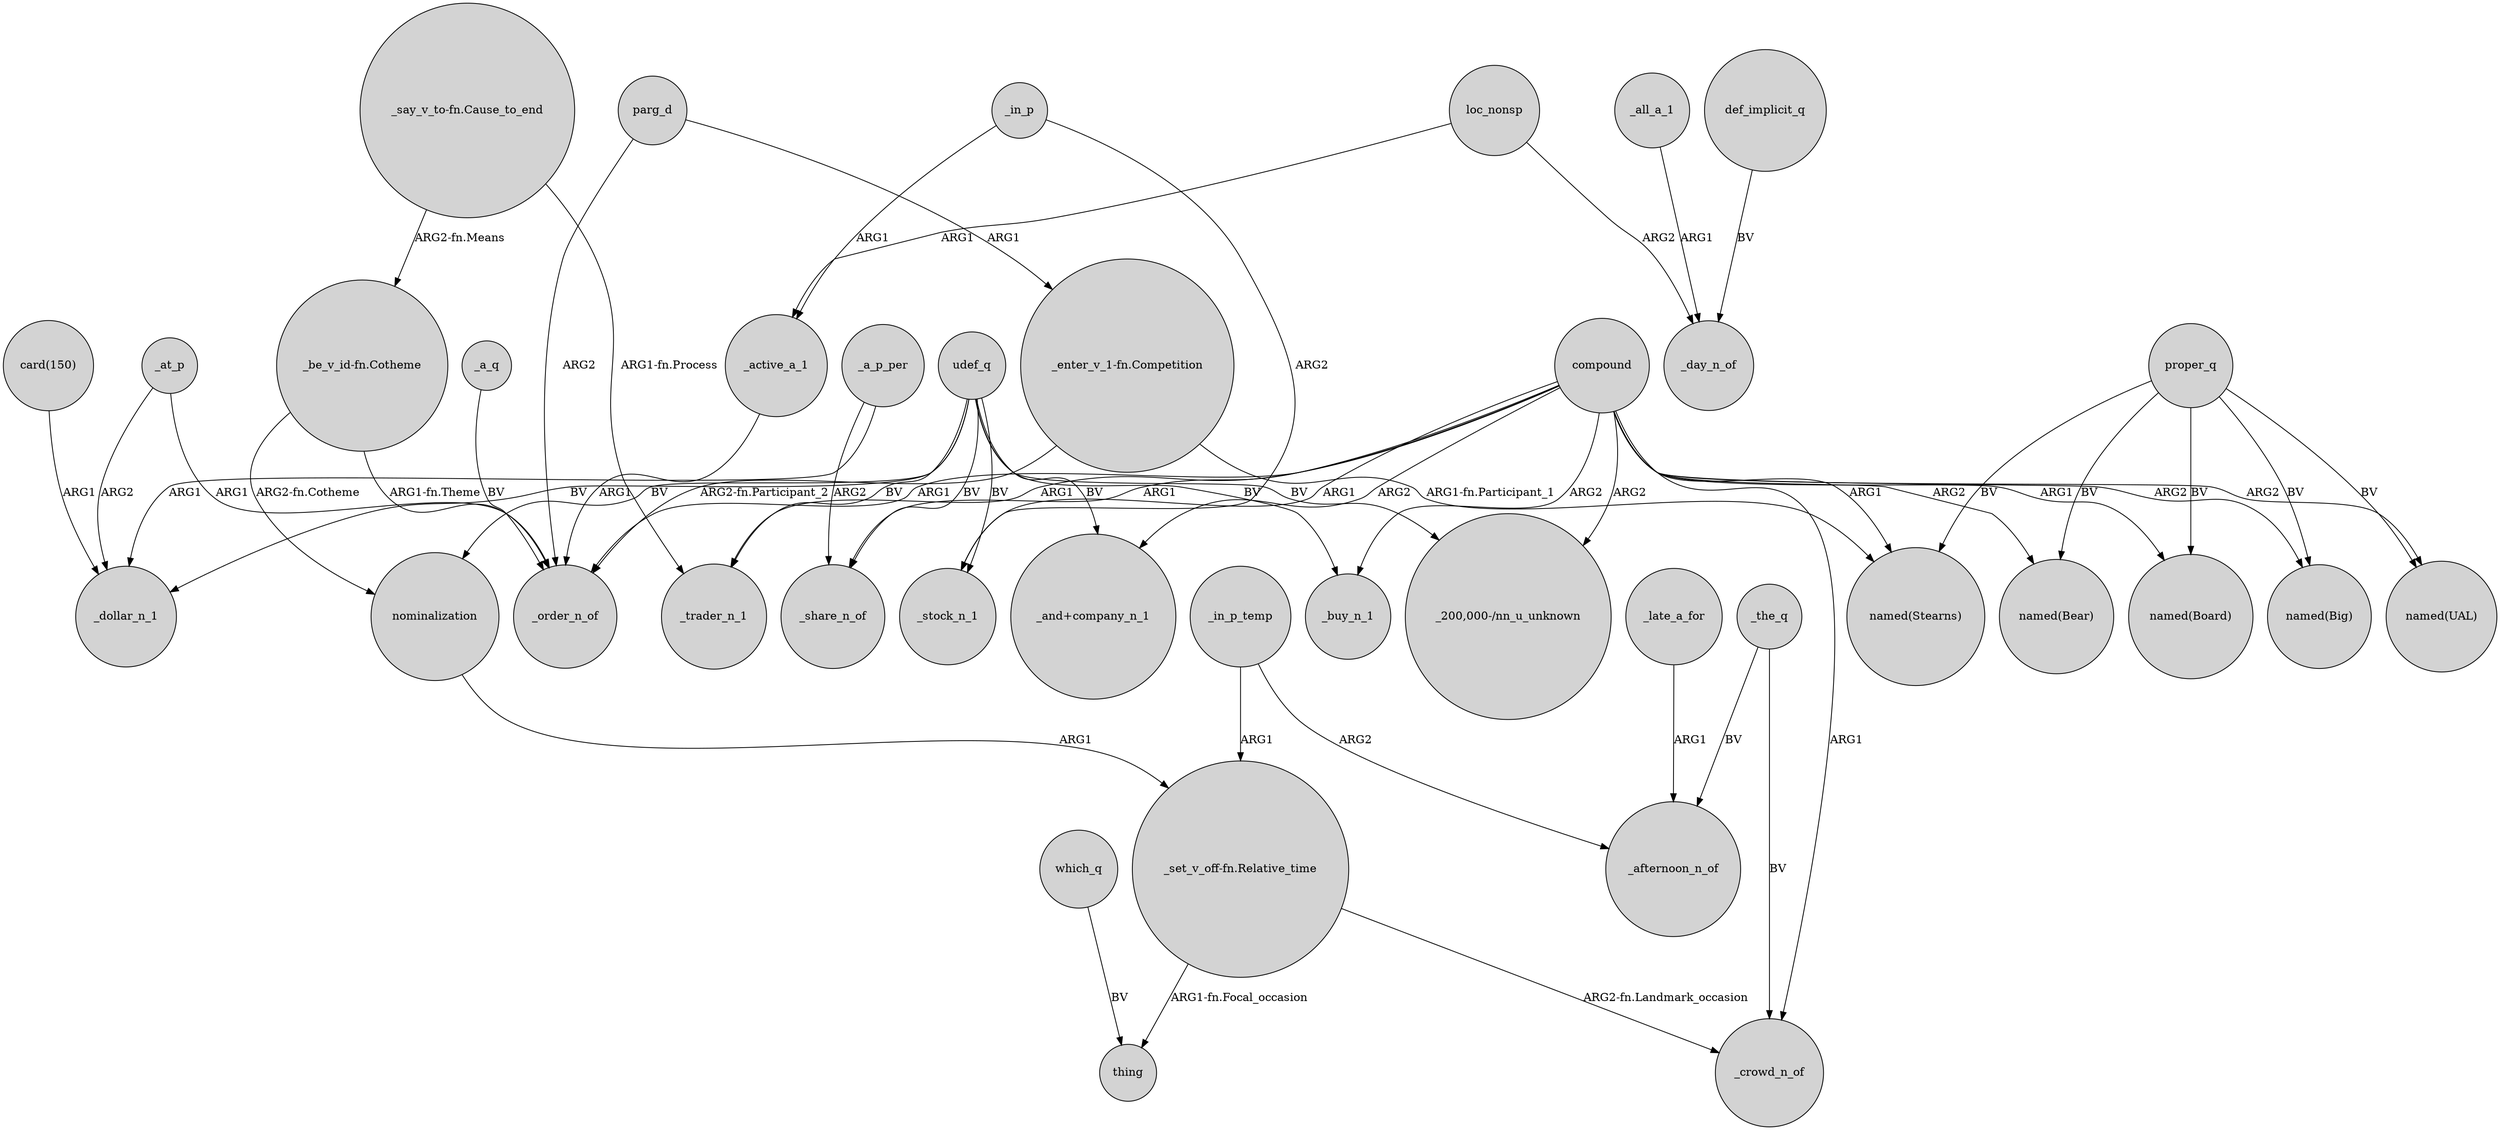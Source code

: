 digraph {
	node [shape=circle style=filled]
	"_say_v_to-fn.Cause_to_end" -> _trader_n_1 [label="ARG1-fn.Process"]
	compound -> _order_n_of [label=ARG1]
	"_set_v_off-fn.Relative_time" -> thing [label="ARG1-fn.Focal_occasion"]
	_in_p -> _active_a_1 [label=ARG1]
	_a_q -> _order_n_of [label=BV]
	compound -> "named(Stearns)" [label=ARG1]
	proper_q -> "named(Stearns)" [label=BV]
	parg_d -> "_enter_v_1-fn.Competition" [label=ARG1]
	_late_a_for -> _afternoon_n_of [label=ARG1]
	"card(150)" -> _dollar_n_1 [label=ARG1]
	compound -> "_and+company_n_1" [label=ARG2]
	"_be_v_id-fn.Cotheme" -> nominalization [label="ARG2-fn.Cotheme"]
	_all_a_1 -> _day_n_of [label=ARG1]
	compound -> _trader_n_1 [label=ARG1]
	compound -> _share_n_of [label=ARG1]
	_active_a_1 -> _order_n_of [label=ARG1]
	compound -> "named(Big)" [label=ARG2]
	compound -> _buy_n_1 [label=ARG2]
	loc_nonsp -> _active_a_1 [label=ARG1]
	which_q -> thing [label=BV]
	_in_p_temp -> _afternoon_n_of [label=ARG2]
	udef_q -> nominalization [label=BV]
	udef_q -> _buy_n_1 [label=BV]
	parg_d -> _order_n_of [label=ARG2]
	compound -> "_200,000-/nn_u_unknown" [label=ARG2]
	compound -> _stock_n_1 [label=ARG1]
	_in_p_temp -> "_set_v_off-fn.Relative_time" [label=ARG1]
	proper_q -> "named(UAL)" [label=BV]
	"_say_v_to-fn.Cause_to_end" -> "_be_v_id-fn.Cotheme" [label="ARG2-fn.Means"]
	compound -> "named(Bear)" [label=ARG2]
	"_set_v_off-fn.Relative_time" -> _crowd_n_of [label="ARG2-fn.Landmark_occasion"]
	_the_q -> _crowd_n_of [label=BV]
	udef_q -> _trader_n_1 [label=BV]
	udef_q -> _stock_n_1 [label=BV]
	_at_p -> _dollar_n_1 [label=ARG2]
	"_be_v_id-fn.Cotheme" -> _order_n_of [label="ARG1-fn.Theme"]
	"_enter_v_1-fn.Competition" -> "named(Stearns)" [label="ARG1-fn.Participant_1"]
	_a_p_per -> _share_n_of [label=ARG2]
	_in_p -> _stock_n_1 [label=ARG2]
	_at_p -> _order_n_of [label=ARG1]
	_the_q -> _afternoon_n_of [label=BV]
	udef_q -> _share_n_of [label=BV]
	proper_q -> "named(Bear)" [label=BV]
	udef_q -> _dollar_n_1 [label=BV]
	def_implicit_q -> _day_n_of [label=BV]
	"_enter_v_1-fn.Competition" -> _order_n_of [label="ARG2-fn.Participant_2"]
	_a_p_per -> _dollar_n_1 [label=ARG1]
	nominalization -> "_set_v_off-fn.Relative_time" [label=ARG1]
	proper_q -> "named(Big)" [label=BV]
	compound -> "named(UAL)" [label=ARG2]
	udef_q -> "_200,000-/nn_u_unknown" [label=BV]
	proper_q -> "named(Board)" [label=BV]
	udef_q -> "_and+company_n_1" [label=BV]
	compound -> _crowd_n_of [label=ARG1]
	compound -> "named(Board)" [label=ARG1]
	loc_nonsp -> _day_n_of [label=ARG2]
}
